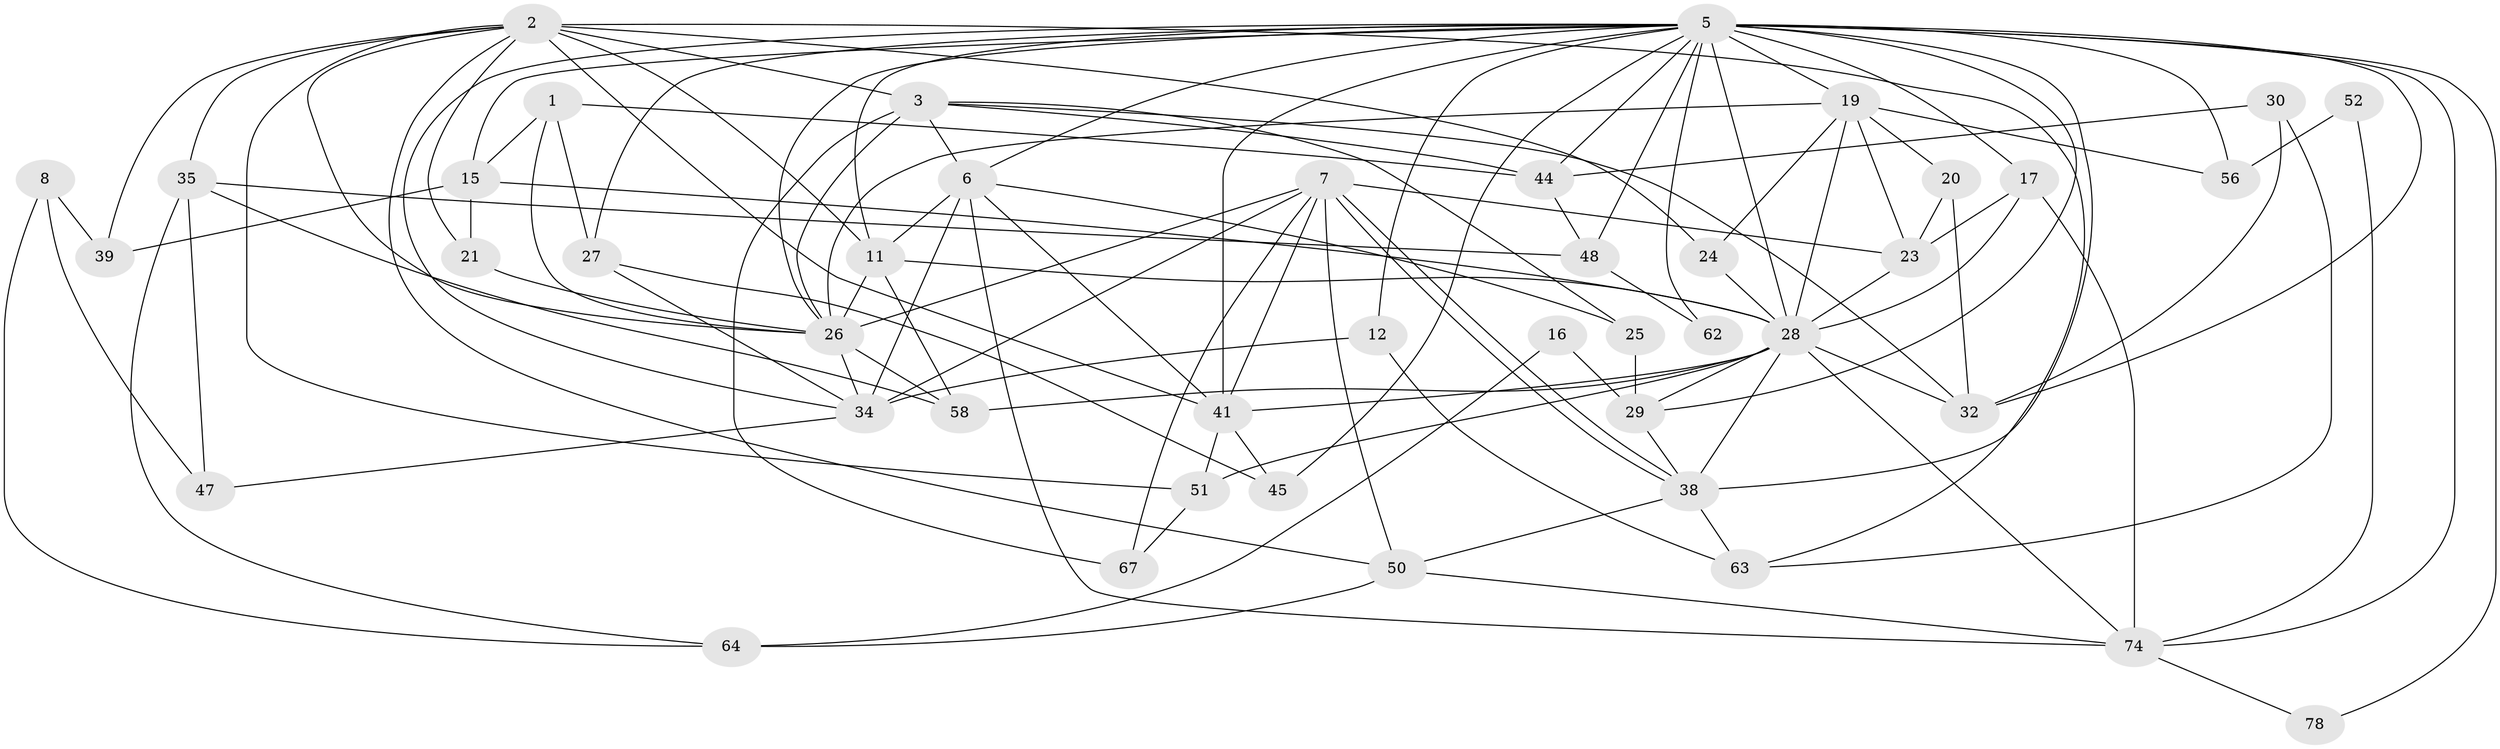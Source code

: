 // original degree distribution, {4: 0.3146067415730337, 7: 0.056179775280898875, 3: 0.24719101123595505, 5: 0.1797752808988764, 6: 0.056179775280898875, 2: 0.1348314606741573, 9: 0.011235955056179775}
// Generated by graph-tools (version 1.1) at 2025/15/03/09/25 04:15:03]
// undirected, 44 vertices, 115 edges
graph export_dot {
graph [start="1"]
  node [color=gray90,style=filled];
  1 [super="+69"];
  2 [super="+89+4"];
  3 [super="+9"];
  5 [super="+46+14+37"];
  6 [super="+10+13"];
  7 [super="+85"];
  8;
  11 [super="+60+79+43"];
  12;
  15 [super="+18"];
  16;
  17;
  19 [super="+22"];
  20;
  21;
  23 [super="+75"];
  24;
  25 [super="+40"];
  26 [super="+36"];
  27;
  28 [super="+70+55"];
  29 [super="+53+31"];
  30;
  32 [super="+49"];
  34 [super="+65"];
  35;
  38 [super="+68"];
  39;
  41 [super="+59"];
  44 [super="+66"];
  45;
  47;
  48;
  50 [super="+61"];
  51;
  52;
  56;
  58;
  62;
  63;
  64;
  67 [super="+73"];
  74 [super="+80+87"];
  78;
  1 -- 27;
  1 -- 26;
  1 -- 15;
  1 -- 44;
  2 -- 39;
  2 -- 35;
  2 -- 51;
  2 -- 63;
  2 -- 24;
  2 -- 26;
  2 -- 21;
  2 -- 11 [weight=2];
  2 -- 41;
  2 -- 3;
  2 -- 50;
  3 -- 32;
  3 -- 26 [weight=2];
  3 -- 67 [weight=2];
  3 -- 25;
  3 -- 6;
  3 -- 44;
  5 -- 74 [weight=2];
  5 -- 11;
  5 -- 34;
  5 -- 41 [weight=3];
  5 -- 45;
  5 -- 48;
  5 -- 27;
  5 -- 28 [weight=3];
  5 -- 29;
  5 -- 32;
  5 -- 6;
  5 -- 12;
  5 -- 44;
  5 -- 78;
  5 -- 15;
  5 -- 17;
  5 -- 19;
  5 -- 56;
  5 -- 26 [weight=2];
  5 -- 62;
  5 -- 38 [weight=2];
  6 -- 74;
  6 -- 25;
  6 -- 34 [weight=2];
  6 -- 41;
  6 -- 11;
  7 -- 38;
  7 -- 38;
  7 -- 23;
  7 -- 26;
  7 -- 67;
  7 -- 34;
  7 -- 41;
  7 -- 50;
  8 -- 39;
  8 -- 47;
  8 -- 64;
  11 -- 58;
  11 -- 26;
  11 -- 28;
  12 -- 63;
  12 -- 34;
  15 -- 21;
  15 -- 39;
  15 -- 28;
  16 -- 64;
  16 -- 29;
  17 -- 74;
  17 -- 28;
  17 -- 23;
  19 -- 56;
  19 -- 26;
  19 -- 24;
  19 -- 20;
  19 -- 28;
  19 -- 23;
  20 -- 32;
  20 -- 23;
  21 -- 26;
  23 -- 28;
  24 -- 28 [weight=2];
  25 -- 29 [weight=3];
  26 -- 34;
  26 -- 58;
  27 -- 34;
  27 -- 45;
  28 -- 29;
  28 -- 51;
  28 -- 74 [weight=2];
  28 -- 41;
  28 -- 58;
  28 -- 32;
  28 -- 38;
  29 -- 38;
  30 -- 63;
  30 -- 32;
  30 -- 44;
  34 -- 47;
  35 -- 48;
  35 -- 47;
  35 -- 58;
  35 -- 64;
  38 -- 63;
  38 -- 50;
  41 -- 45;
  41 -- 51;
  44 -- 48;
  48 -- 62;
  50 -- 74;
  50 -- 64;
  51 -- 67;
  52 -- 56;
  52 -- 74;
  74 -- 78;
}
